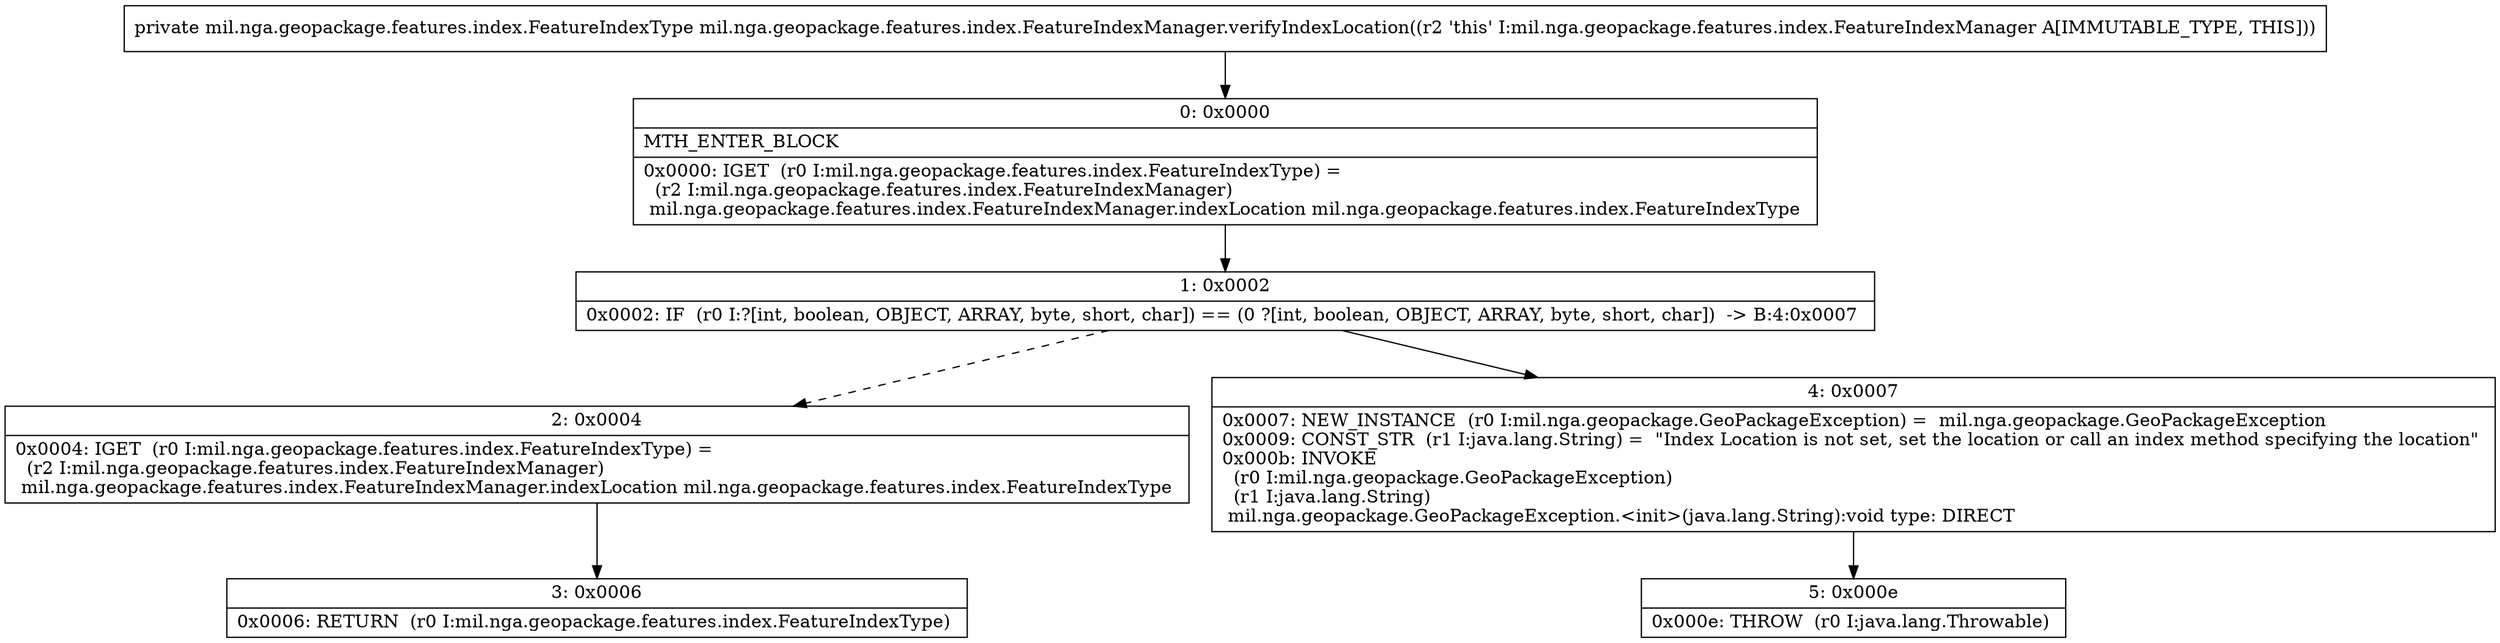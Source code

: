 digraph "CFG formil.nga.geopackage.features.index.FeatureIndexManager.verifyIndexLocation()Lmil\/nga\/geopackage\/features\/index\/FeatureIndexType;" {
Node_0 [shape=record,label="{0\:\ 0x0000|MTH_ENTER_BLOCK\l|0x0000: IGET  (r0 I:mil.nga.geopackage.features.index.FeatureIndexType) = \l  (r2 I:mil.nga.geopackage.features.index.FeatureIndexManager)\l mil.nga.geopackage.features.index.FeatureIndexManager.indexLocation mil.nga.geopackage.features.index.FeatureIndexType \l}"];
Node_1 [shape=record,label="{1\:\ 0x0002|0x0002: IF  (r0 I:?[int, boolean, OBJECT, ARRAY, byte, short, char]) == (0 ?[int, boolean, OBJECT, ARRAY, byte, short, char])  \-\> B:4:0x0007 \l}"];
Node_2 [shape=record,label="{2\:\ 0x0004|0x0004: IGET  (r0 I:mil.nga.geopackage.features.index.FeatureIndexType) = \l  (r2 I:mil.nga.geopackage.features.index.FeatureIndexManager)\l mil.nga.geopackage.features.index.FeatureIndexManager.indexLocation mil.nga.geopackage.features.index.FeatureIndexType \l}"];
Node_3 [shape=record,label="{3\:\ 0x0006|0x0006: RETURN  (r0 I:mil.nga.geopackage.features.index.FeatureIndexType) \l}"];
Node_4 [shape=record,label="{4\:\ 0x0007|0x0007: NEW_INSTANCE  (r0 I:mil.nga.geopackage.GeoPackageException) =  mil.nga.geopackage.GeoPackageException \l0x0009: CONST_STR  (r1 I:java.lang.String) =  \"Index Location is not set, set the location or call an index method specifying the location\" \l0x000b: INVOKE  \l  (r0 I:mil.nga.geopackage.GeoPackageException)\l  (r1 I:java.lang.String)\l mil.nga.geopackage.GeoPackageException.\<init\>(java.lang.String):void type: DIRECT \l}"];
Node_5 [shape=record,label="{5\:\ 0x000e|0x000e: THROW  (r0 I:java.lang.Throwable) \l}"];
MethodNode[shape=record,label="{private mil.nga.geopackage.features.index.FeatureIndexType mil.nga.geopackage.features.index.FeatureIndexManager.verifyIndexLocation((r2 'this' I:mil.nga.geopackage.features.index.FeatureIndexManager A[IMMUTABLE_TYPE, THIS])) }"];
MethodNode -> Node_0;
Node_0 -> Node_1;
Node_1 -> Node_2[style=dashed];
Node_1 -> Node_4;
Node_2 -> Node_3;
Node_4 -> Node_5;
}

